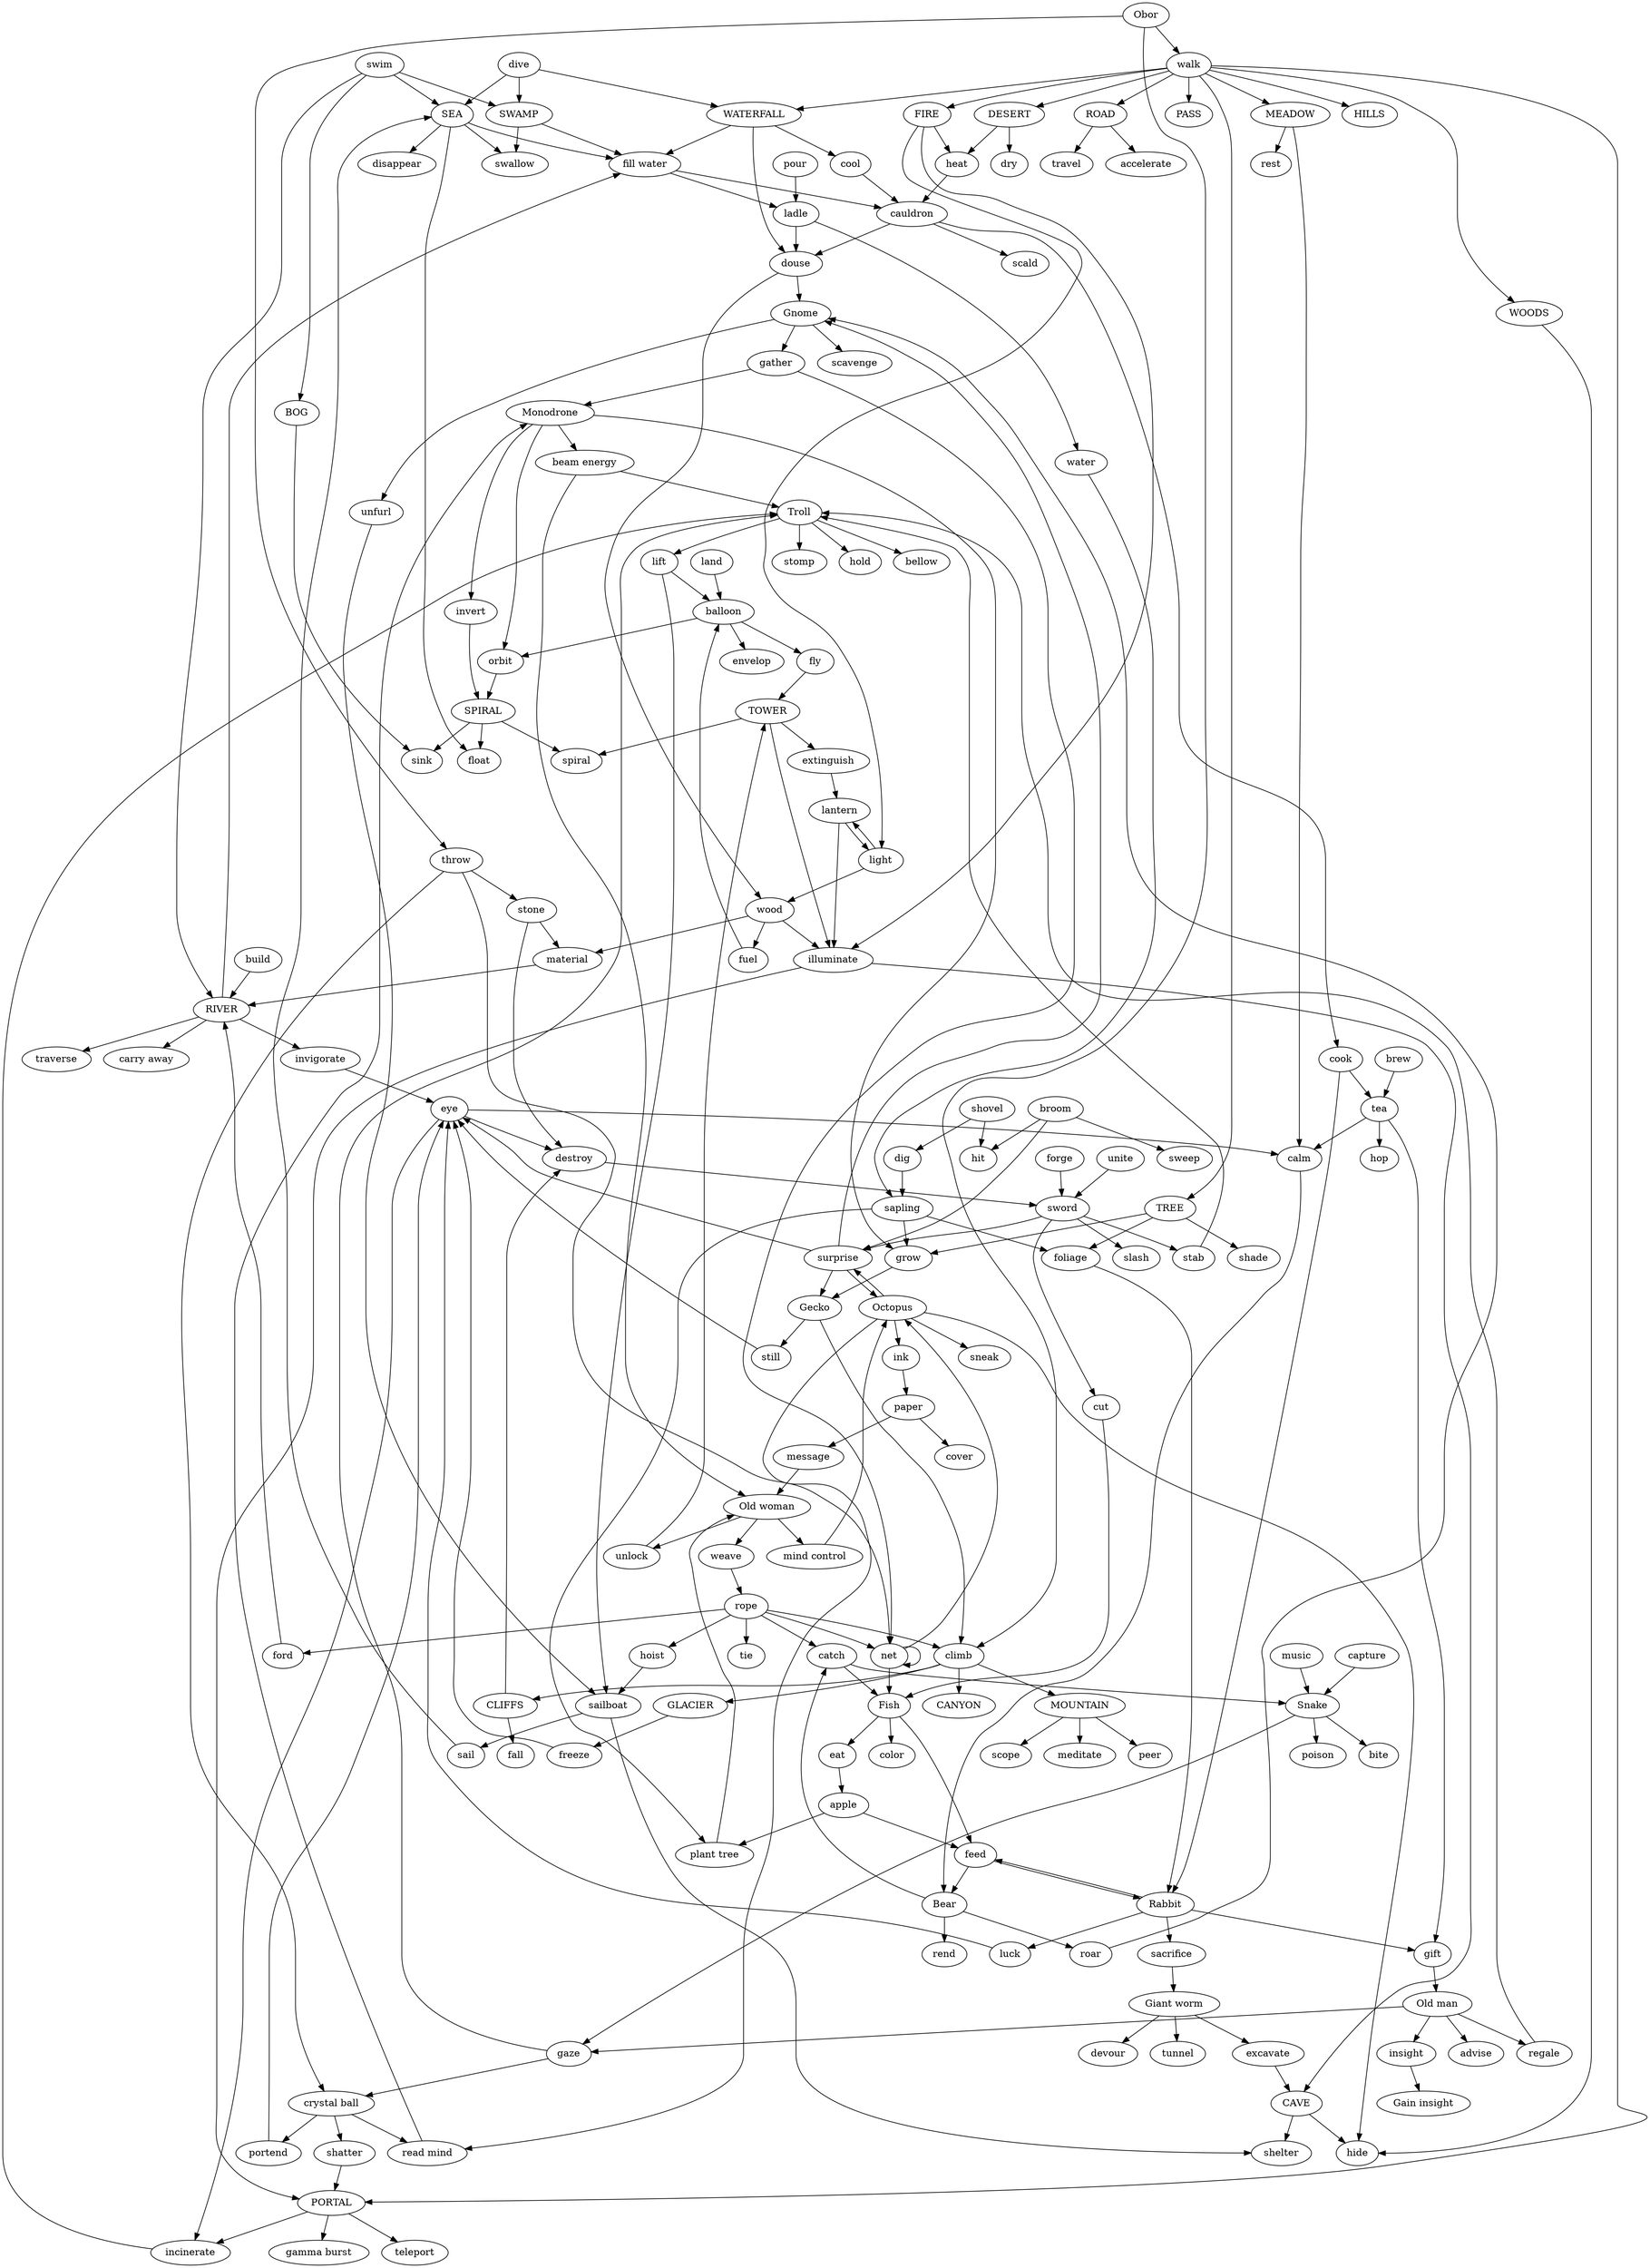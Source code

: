 digraph happyland {
    "float" [label="float"]
    "CAVE" [label="CAVE"]
    "poison" [label="poison"]
    "cool" [label="cool"]
    "portend" [label="portend"]
    "message" [label="message"]
    "swallow" [label="swallow"]
    "light" [label="light"]
    "cauldron" [label="cauldron"]
    "cover" [label="cover"]
    "ink" [label="ink"]
    "shovel" [label="shovel"]
    "accelerate" [label="accelerate"]
    "invert" [label="invert"]
    "Fish" [label="Fish"]
    "TREE" [label="TREE"]
    "freeze" [label="freeze"]
    "scavenge" [label="scavenge"]
    "hide" [label="hide"]
    "paper" [label="paper"]
    "FIRE" [label="FIRE"]
    "apple" [label="apple"]
    "pour" [label="pour"]
    "SWAMP" [label="SWAMP"]
    "tunnel" [label="tunnel"]
    "brew" [label="brew"]
    "illuminate" [label="illuminate"]
    "GLACIER" [label="GLACIER"]
    "shelter" [label="shelter"]
    "roar" [label="roar"]
    "incinerate" [label="incinerate"]
    "unfurl" [label="unfurl"]
    "stab" [label="stab"]
    "lift" [label="lift"]
    "fuel" [label="fuel"]
    "PASS" [label="PASS"]
    "dry" [label="dry"]
    "sword" [label="sword"]
    "PORTAL" [label="PORTAL"]
    "MEADOW" [label="MEADOW"]
    "travel" [label="travel"]
    "Gain insight" [label="Gain insight"]
    "water" [label="water"]
    "sailboat" [label="sailboat"]
    "HILLS" [label="HILLS"]
    "unlock" [label="unlock"]
    "Snake" [label="Snake"]
    "land" [label="land"]
    "sapling" [label="sapling"]
    "Monodrone" [label="Monodrone"]
    "gift" [label="gift"]
    "spiral" [label="spiral"]
    "envelop" [label="envelop"]
    "foliage" [label="foliage"]
    "disappear" [label="disappear"]
    "rope" [label="rope"]
    "RIVER" [label="RIVER"]
    "hop" [label="hop"]
    "luck" [label="luck"]
    "catch" [label="catch"]
    "surprise" [label="surprise"]
    "rest" [label="rest"]
    "net" [label="net"]
    "stomp" [label="stomp"]
    "swim" [label="swim"]
    "tie" [label="tie"]
    "carry away" [label="carry away"]
    "gather" [label="gather"]
    "Bear" [label="Bear"]
    "Troll" [label="Troll"]
    "sneak" [label="sneak"]
    "invigorate" [label="invigorate"]
    "traverse" [label="traverse"]
    "orbit" [label="orbit"]
    "destroy" [label="destroy"]
    "gamma burst" [label="gamma burst"]
    "Old woman" [label="Old woman"]
    "fall" [label="fall"]
    "teleport" [label="teleport"]
    "ladle" [label="ladle"]
    "sail" [label="sail"]
    "weave" [label="weave"]
    "climb" [label="climb"]
    "hold" [label="hold"]
    "stone" [label="stone"]
    "music" [label="music"]
    "devour" [label="devour"]
    "eye" [label="eye"]
    "build" [label="build"]
    "rend" [label="rend"]
    "peer" [label="peer"]
    "heat" [label="heat"]
    "scope" [label="scope"]
    "sink" [label="sink"]
    "advise" [label="advise"]
    "walk" [label="walk"]
    "extinguish" [label="extinguish"]
    "regale" [label="regale"]
    "CLIFFS" [label="CLIFFS"]
    "crystal ball" [label="crystal ball"]
    "eat" [label="eat"]
    "shatter" [label="shatter"]
    "Old man" [label="Old man"]
    "SEA" [label="SEA"]
    "slash" [label="slash"]
    "dig" [label="dig"]
    "fly" [label="fly"]
    "DESERT" [label="DESERT"]
    "Gnome" [label="Gnome"]
    "ROAD" [label="ROAD"]
    "Obor" [label="Obor"]
    "hit" [label="hit"]
    "douse" [label="douse"]
    "BOG" [label="BOG"]
    "calm" [label="calm"]
    "capture" [label="capture"]
    "bellow" [label="bellow"]
    "Rabbit" [label="Rabbit"]
    "plant tree" [label="plant tree"]
    "bite" [label="bite"]
    "gaze" [label="gaze"]
    "fill water" [label="fill water"]
    "feed" [label="feed"]
    "CANYON" [label="CANYON"]
    "meditate" [label="meditate"]
    "WOODS" [label="WOODS"]
    "broom" [label="broom"]
    "beam energy" [label="beam energy"]
    "SPIRAL" [label="SPIRAL"]
    "lantern" [label="lantern"]
    "Giant worm" [label="Giant worm"]
    "insight" [label="insight"]
    "still" [label="still"]
    "shade" [label="shade"]
    "cut" [label="cut"]
    "wood" [label="wood"]
    "ford" [label="ford"]
    "Gecko" [label="Gecko"]
    "WATERFALL" [label="WATERFALL"]
    "tea" [label="tea"]
    "sacrifice" [label="sacrifice"]
    "color" [label="color"]
    "sweep" [label="sweep"]
    "throw" [label="throw"]
    "Octopus" [label="Octopus"]
    "dive" [label="dive"]
    "MOUNTAIN" [label="MOUNTAIN"]
    "grow" [label="grow"]
    "forge" [label="forge"]
    "cook" [label="cook"]
    "unite" [label="unite"]
    "TOWER" [label="TOWER"]
    "scald" [label="scald"]
    "mind control" [label="mind control"]
    "hoist" [label="hoist"]
    "excavate" [label="excavate"]
    "material" [label="material"]
    "read mind" [label="read mind"]
    "balloon" [label="balloon"]
    "ROAD"->"accelerate"
    "Old man"->"advise"
    "beam energy"->"Old woman"
    "beam energy"->"Troll"
    "Monodrone"->"beam energy"
    "Troll"->"bellow"
    "Snake"->"bite"
    "brew"->"tea"
    "build"->"RIVER"
    "calm"->"Bear"
    "MEADOW"->"calm"
    "eye"->"calm"
    "tea"->"calm"
    "capture"->"Snake"
    "RIVER"->"carry away"
    "catch"->"Fish"
    "catch"->"Snake"
    "Bear"->"catch"
    "rope"->"catch"
    "climb"->"GLACIER"
    "climb"->"CANYON"
    "climb"->"CLIFFS"
    "climb"->"MOUNTAIN"
    "Gecko"->"climb"
    "rope"->"climb"
    "Obor"->"climb"
    "Fish"->"color"
    "cook"->"Rabbit"
    "cook"->"tea"
    "cauldron"->"cook"
    "cool"->"cauldron"
    "WATERFALL"->"cool"
    "paper"->"cover"
    "cut"->"Fish"
    "sword"->"cut"
    "destroy"->"sword"
    "CLIFFS"->"destroy"
    "eye"->"destroy"
    "stone"->"destroy"
    "Giant worm"->"devour"
    "dig"->"sapling"
    "shovel"->"dig"
    "SEA"->"disappear"
    "dive"->"SEA"
    "dive"->"WATERFALL"
    "dive"->"SWAMP"
    "douse"->"Gnome"
    "douse"->"wood"
    "WATERFALL"->"douse"
    "cauldron"->"douse"
    "ladle"->"douse"
    "DESERT"->"dry"
    "eat"->"apple"
    "Fish"->"eat"
    "balloon"->"envelop"
    "excavate"->"CAVE"
    "Giant worm"->"excavate"
    "extinguish"->"lantern"
    "TOWER"->"extinguish"
    "CLIFFS"->"fall"
    "feed"->"Bear"
    "feed"->"Rabbit"
    "Fish"->"feed"
    "Rabbit"->"feed"
    "apple"->"feed"
    "fill water"->"cauldron"
    "fill water"->"ladle"
    "RIVER"->"fill water"
    "SEA"->"fill water"
    "WATERFALL"->"fill water"
    "SWAMP"->"fill water"
    "SEA"->"float"
    "SPIRAL"->"float"
    "fly"->"TOWER"
    "balloon"->"fly"
    "foliage"->"Rabbit"
    "TREE"->"foliage"
    "sapling"->"foliage"
    "ford"->"RIVER"
    "rope"->"ford"
    "forge"->"sword"
    "freeze"->"eye"
    "GLACIER"->"freeze"
    "fuel"->"balloon"
    "wood"->"fuel"
    "PORTAL"->"gamma burst"
    "gather"->"Monodrone"
    "gather"->"net"
    "Gnome"->"gather"
    "gaze"->"Troll"
    "gaze"->"crystal ball"
    "Old man"->"gaze"
    "Snake"->"gaze"
    "gift"->"Old man"
    "Rabbit"->"gift"
    "tea"->"gift"
    "grow"->"Gecko"
    "TREE"->"grow"
    "Monodrone"->"grow"
    "sapling"->"grow"
    "heat"->"cauldron"
    "FIRE"->"heat"
    "DESERT"->"heat"
    "WOODS"->"hide"
    "CAVE"->"hide"
    "Octopus"->"hide"
    "broom"->"hit"
    "shovel"->"hit"
    "hoist"->"sailboat"
    "rope"->"hoist"
    "Troll"->"hold"
    "tea"->"hop"
    "illuminate"->"CAVE"
    "illuminate"->"PORTAL"
    "FIRE"->"illuminate"
    "TOWER"->"illuminate"
    "lantern"->"illuminate"
    "wood"->"illuminate"
    "incinerate"->"Troll"
    "PORTAL"->"incinerate"
    "eye"->"incinerate"
    "ink"->"paper"
    "Octopus"->"ink"
    "insight"->"Gain insight"
    "Old man"->"insight"
    "invert"->"SPIRAL"
    "Monodrone"->"invert"
    "invigorate"->"eye"
    "RIVER"->"invigorate"
    "land"->"balloon"
    "lift"->"balloon"
    "lift"->"sailboat"
    "Troll"->"lift"
    "light"->"lantern"
    "light"->"wood"
    "FIRE"->"light"
    "lantern"->"light"
    "luck"->"eye"
    "Rabbit"->"luck"
    "material"->"RIVER"
    "stone"->"material"
    "wood"->"material"
    "MOUNTAIN"->"meditate"
    "message"->"Old woman"
    "paper"->"message"
    "mind control"->"Octopus"
    "Old woman"->"mind control"
    "music"->"Snake"
    "net"->"Fish"
    "net"->"Octopus"
    "net"->"net"
    "rope"->"net"
    "orbit"->"SPIRAL"
    "Monodrone"->"orbit"
    "balloon"->"orbit"
    "MOUNTAIN"->"peer"
    "plant tree"->"Old woman"
    "apple"->"plant tree"
    "sapling"->"plant tree"
    "Snake"->"poison"
    "portend"->"eye"
    "crystal ball"->"portend"
    "pour"->"ladle"
    "read mind"->"Monodrone"
    "Octopus"->"read mind"
    "crystal ball"->"read mind"
    "regale"->"Troll"
    "Old man"->"regale"
    "Bear"->"rend"
    "MEADOW"->"rest"
    "roar"->"Gnome"
    "Bear"->"roar"
    "sacrifice"->"Giant worm"
    "Rabbit"->"sacrifice"
    "sail"->"SEA"
    "sailboat"->"sail"
    "cauldron"->"scald"
    "Gnome"->"scavenge"
    "MOUNTAIN"->"scope"
    "TREE"->"shade"
    "shatter"->"PORTAL"
    "crystal ball"->"shatter"
    "CAVE"->"shelter"
    "sailboat"->"shelter"
    "SPIRAL"->"sink"
    "BOG"->"sink"
    "sword"->"slash"
    "Octopus"->"sneak"
    "SPIRAL"->"spiral"
    "TOWER"->"spiral"
    "stab"->"Troll"
    "sword"->"stab"
    "still"->"eye"
    "Gecko"->"still"
    "Troll"->"stomp"
    "surprise"->"Gecko"
    "surprise"->"Gnome"
    "surprise"->"Octopus"
    "surprise"->"eye"
    "Octopus"->"surprise"
    "broom"->"surprise"
    "sword"->"surprise"
    "SEA"->"swallow"
    "SWAMP"->"swallow"
    "broom"->"sweep"
    "swim"->"RIVER"
    "swim"->"SEA"
    "swim"->"BOG"
    "swim"->"SWAMP"
    "PORTAL"->"teleport"
    "throw"->"crystal ball"
    "throw"->"net"
    "throw"->"stone"
    "Obor"->"throw"
    "rope"->"tie"
    "ROAD"->"travel"
    "RIVER"->"traverse"
    "Giant worm"->"tunnel"
    "unfurl"->"sailboat"
    "Gnome"->"unfurl"
    "unite"->"sword"
    "unlock"->"TOWER"
    "Old woman"->"unlock"
    "walk"->"WATERFALL"
    "walk"->"HILLS"
    "walk"->"MEADOW"
    "walk"->"TREE"
    "walk"->"WOODS"
    "walk"->"PASS"
    "walk"->"FIRE"
    "walk"->"ROAD"
    "walk"->"PORTAL"
    "walk"->"DESERT"
    "Obor"->"walk"
    "water"->"sapling"
    "ladle"->"water"
    "weave"->"rope"
    "Old woman"->"weave"
}